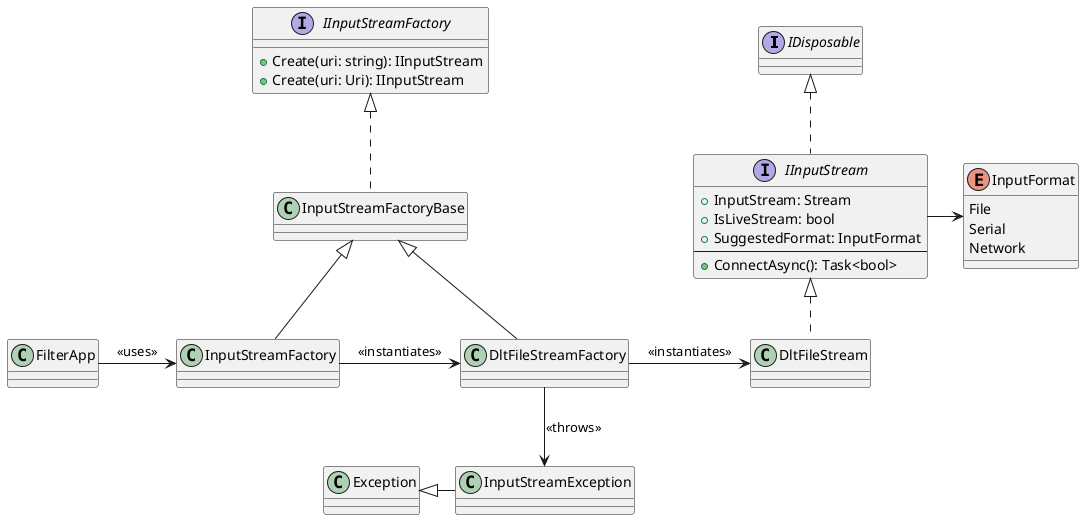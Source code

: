 @startuml InputStreamFactory

interface IDisposable
class Exception

enum InputFormat {
    File
    Serial
    Network
}

interface IInputStream {
    +InputStream: Stream
    +IsLiveStream: bool
    +SuggestedFormat: InputFormat
    ---
    +ConnectAsync(): Task<bool>
}
IDisposable <|.d. IInputStream
IInputStream -r-> InputFormat

interface IInputStreamFactory {
    +Create(uri: string): IInputStream
    +Create(uri: Uri): IInputStream
}

class InputStreamFactory

'InputStreamFactory -r-> IInputStream : <<instantiates>>

class InputStreamFactoryBase

InputStreamFactoryBase .u.|> IInputStreamFactory
InputStreamFactory -u-|> InputStreamFactoryBase

class InputStreamException
InputStreamException -l-|> Exception

class DltFileStreamFactory
class DltFileStream
DltFileStream .u.|> IInputStream
DltFileStreamFactory -u-|> InputStreamFactoryBase
InputStreamFactory -r-> DltFileStreamFactory : <<instantiates>>
DltFileStreamFactory -r-> DltFileStream : <<instantiates>>
DltFileStreamFactory -d-> InputStreamException : <<throws>>

class FilterApp
FilterApp -r-> InputStreamFactory : <<uses>>
@enduml